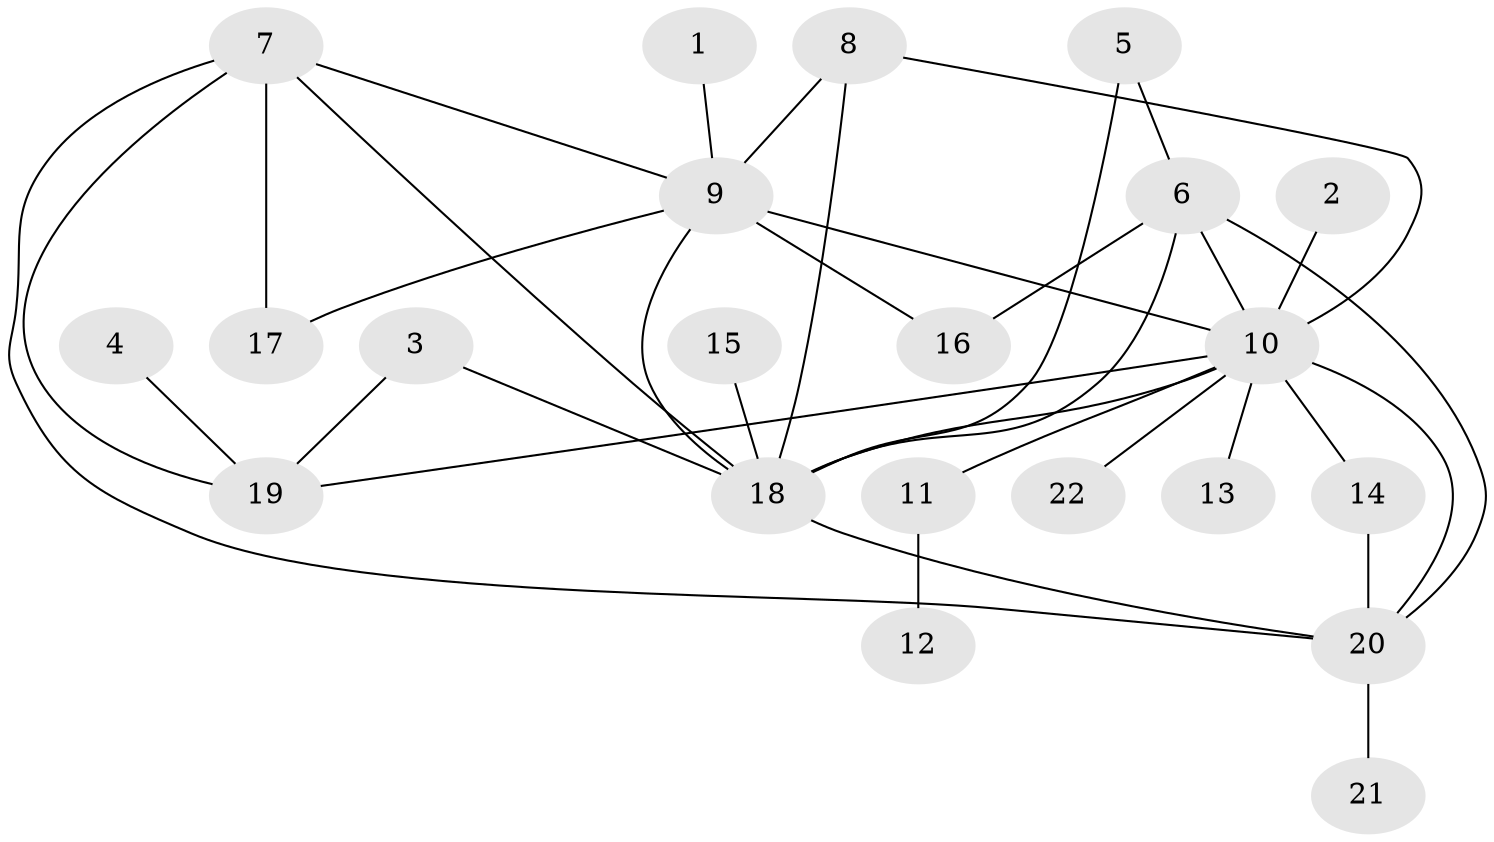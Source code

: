 // original degree distribution, {13: 0.01818181818181818, 10: 0.01818181818181818, 19: 0.01818181818181818, 2: 0.21818181818181817, 1: 0.4727272727272727, 3: 0.12727272727272726, 4: 0.03636363636363636, 7: 0.03636363636363636, 6: 0.03636363636363636, 5: 0.01818181818181818}
// Generated by graph-tools (version 1.1) at 2025/36/03/04/25 23:36:58]
// undirected, 22 vertices, 35 edges
graph export_dot {
  node [color=gray90,style=filled];
  1;
  2;
  3;
  4;
  5;
  6;
  7;
  8;
  9;
  10;
  11;
  12;
  13;
  14;
  15;
  16;
  17;
  18;
  19;
  20;
  21;
  22;
  1 -- 9 [weight=1.0];
  2 -- 10 [weight=1.0];
  3 -- 18 [weight=1.0];
  3 -- 19 [weight=1.0];
  4 -- 19 [weight=1.0];
  5 -- 6 [weight=1.0];
  5 -- 18 [weight=1.0];
  6 -- 10 [weight=2.0];
  6 -- 16 [weight=2.0];
  6 -- 18 [weight=1.0];
  6 -- 20 [weight=1.0];
  7 -- 9 [weight=1.0];
  7 -- 17 [weight=1.0];
  7 -- 18 [weight=1.0];
  7 -- 19 [weight=1.0];
  7 -- 20 [weight=1.0];
  8 -- 9 [weight=1.0];
  8 -- 10 [weight=1.0];
  8 -- 18 [weight=1.0];
  9 -- 10 [weight=2.0];
  9 -- 16 [weight=1.0];
  9 -- 17 [weight=1.0];
  9 -- 18 [weight=1.0];
  10 -- 11 [weight=2.0];
  10 -- 13 [weight=1.0];
  10 -- 14 [weight=1.0];
  10 -- 18 [weight=1.0];
  10 -- 19 [weight=1.0];
  10 -- 20 [weight=1.0];
  10 -- 22 [weight=1.0];
  11 -- 12 [weight=1.0];
  14 -- 20 [weight=1.0];
  15 -- 18 [weight=1.0];
  18 -- 20 [weight=1.0];
  20 -- 21 [weight=1.0];
}
